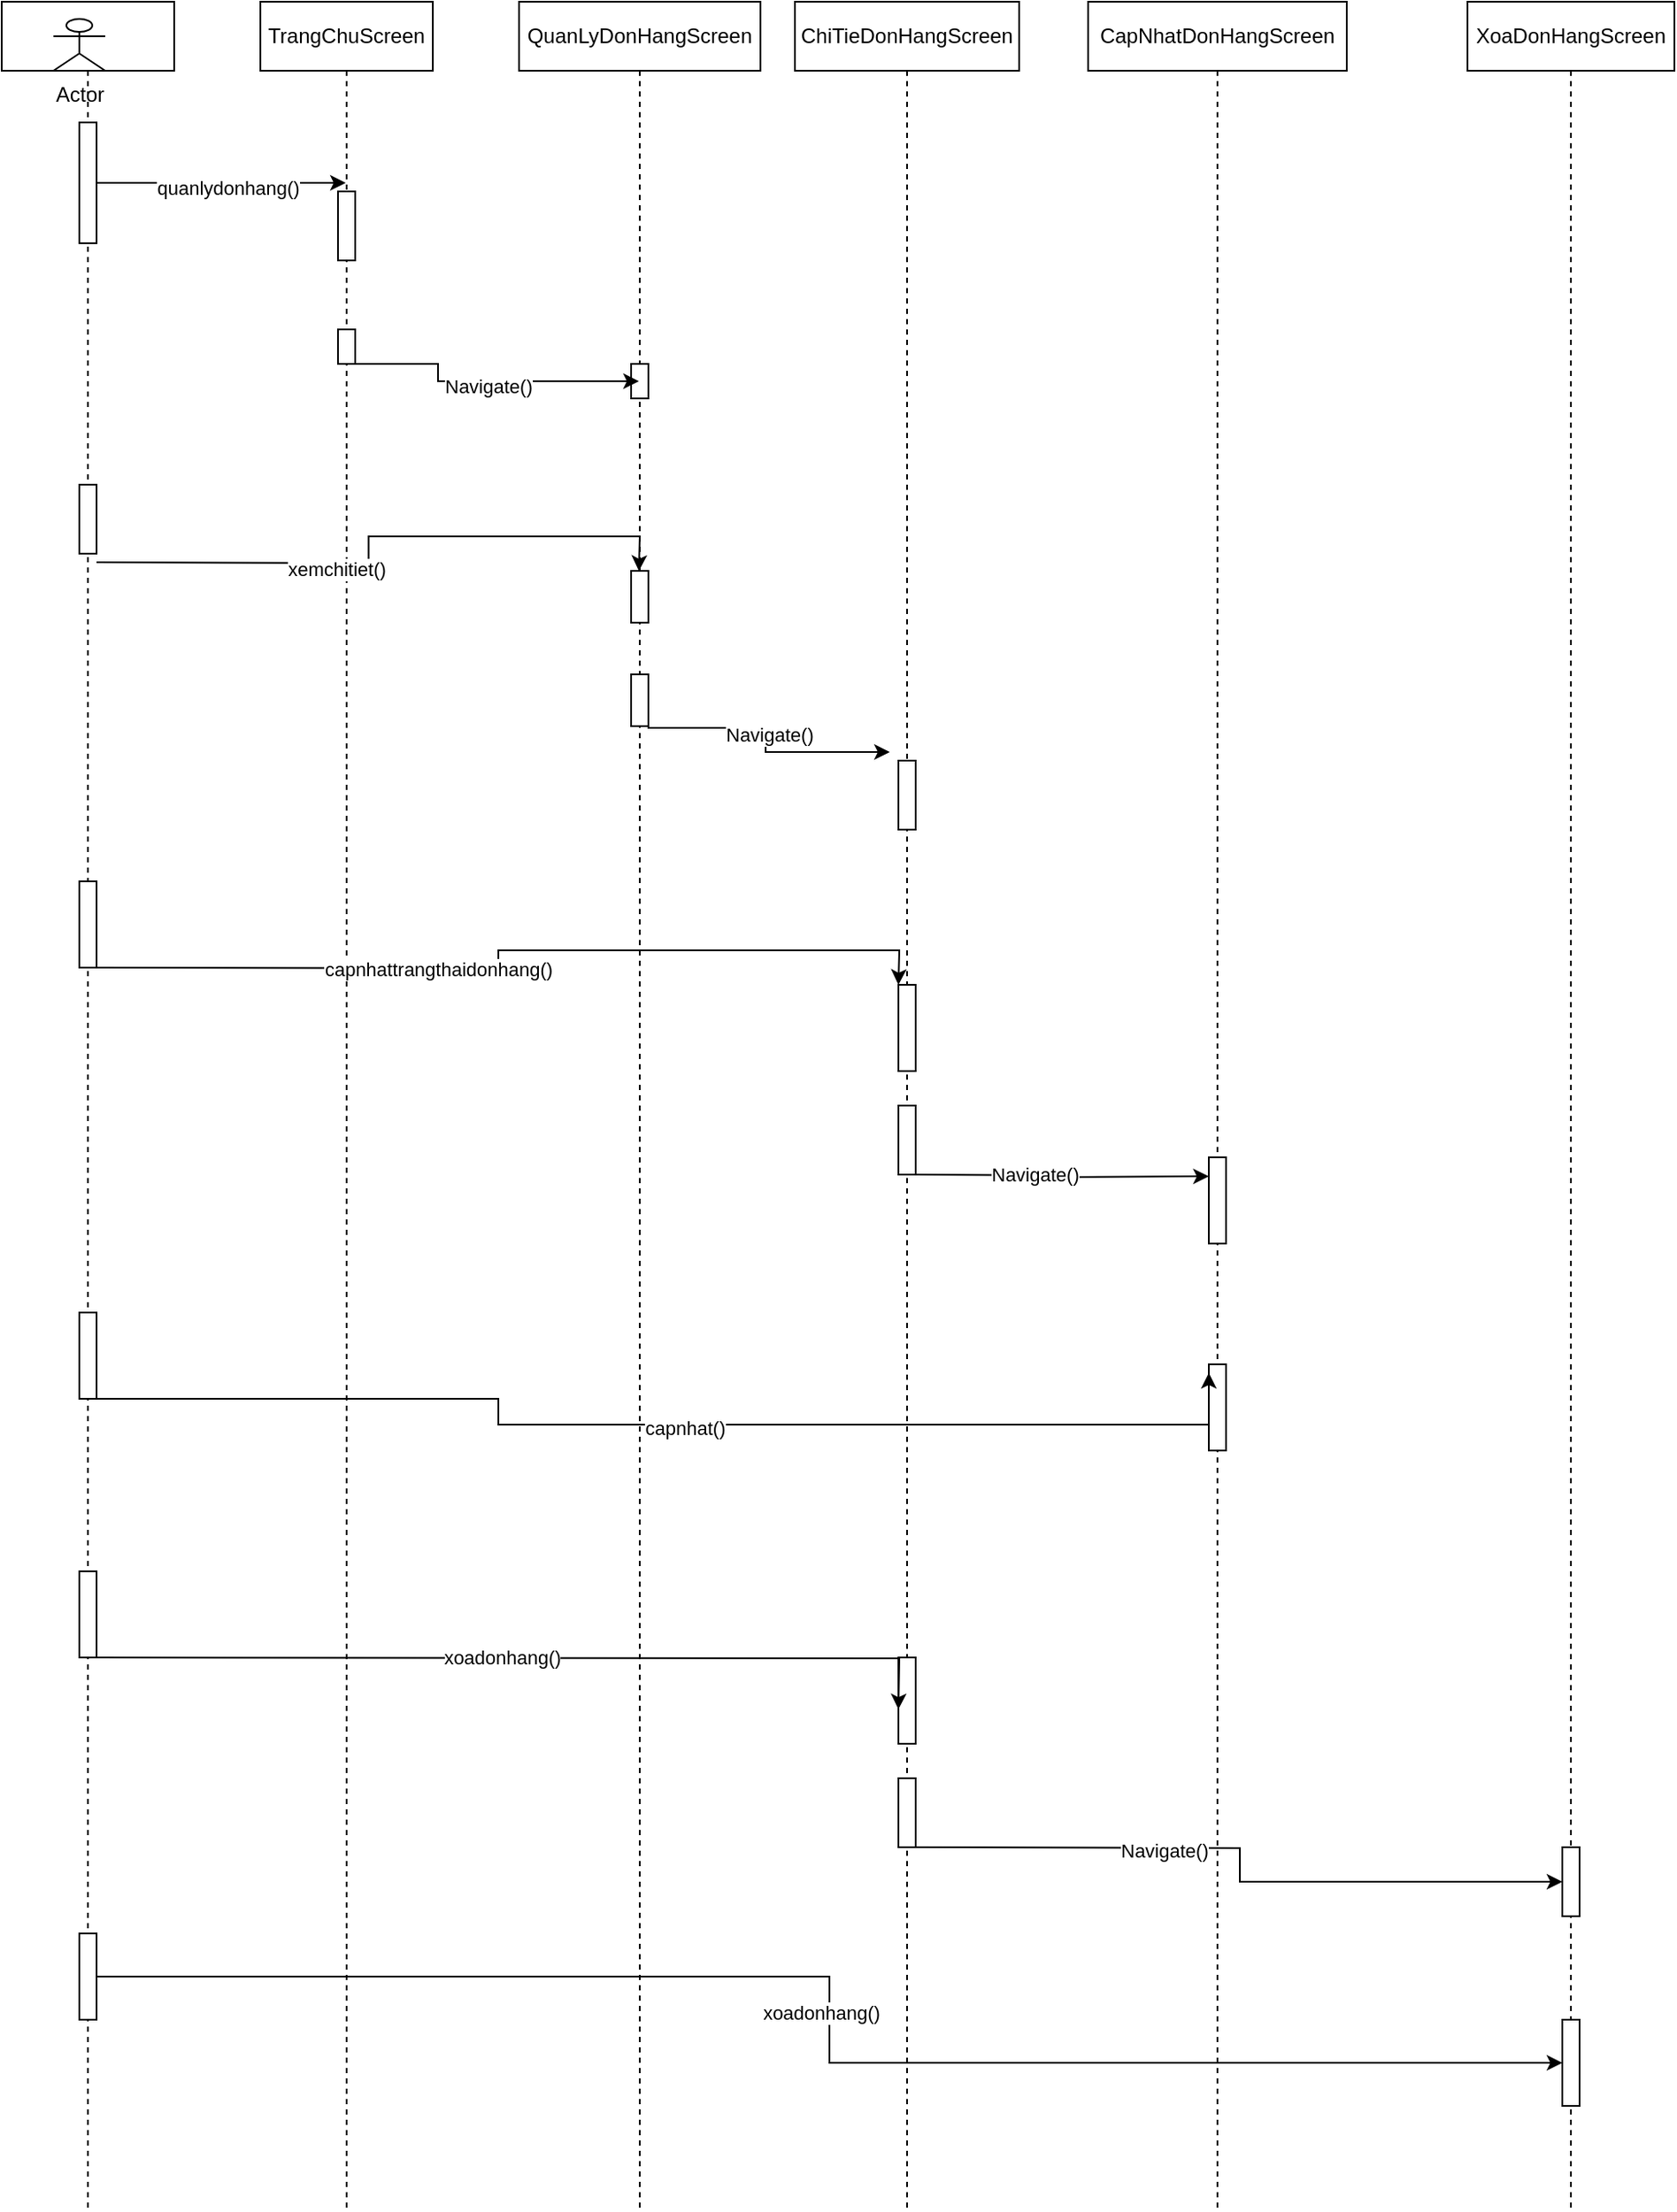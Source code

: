 <mxfile version="25.0.3">
  <diagram name="Page-1" id="2YBvvXClWsGukQMizWep">
    <mxGraphModel dx="1120" dy="426" grid="1" gridSize="10" guides="1" tooltips="1" connect="1" arrows="1" fold="1" page="1" pageScale="1" pageWidth="850" pageHeight="1100" math="0" shadow="0">
      <root>
        <mxCell id="0" />
        <mxCell id="1" parent="0" />
        <mxCell id="aM9ryv3xv72pqoxQDRHE-1" value="" style="shape=umlLifeline;perimeter=lifelinePerimeter;whiteSpace=wrap;html=1;container=0;dropTarget=0;collapsible=0;recursiveResize=0;outlineConnect=0;portConstraint=eastwest;newEdgeStyle={&quot;edgeStyle&quot;:&quot;elbowEdgeStyle&quot;,&quot;elbow&quot;:&quot;vertical&quot;,&quot;curved&quot;:0,&quot;rounded&quot;:0};" parent="1" vertex="1">
          <mxGeometry x="40" y="40" width="100" height="1280" as="geometry" />
        </mxCell>
        <mxCell id="aM9ryv3xv72pqoxQDRHE-2" value="" style="html=1;points=[];perimeter=orthogonalPerimeter;outlineConnect=0;targetShapes=umlLifeline;portConstraint=eastwest;newEdgeStyle={&quot;edgeStyle&quot;:&quot;elbowEdgeStyle&quot;,&quot;elbow&quot;:&quot;vertical&quot;,&quot;curved&quot;:0,&quot;rounded&quot;:0};" parent="aM9ryv3xv72pqoxQDRHE-1" vertex="1">
          <mxGeometry x="45" y="70" width="10" height="70" as="geometry" />
        </mxCell>
        <mxCell id="ZCribHgGNJ8FotjbGUYZ-23" value="" style="html=1;points=[[0,0,0,0,5],[0,1,0,0,-5],[1,0,0,0,5],[1,1,0,0,-5]];perimeter=orthogonalPerimeter;outlineConnect=0;targetShapes=umlLifeline;portConstraint=eastwest;newEdgeStyle={&quot;curved&quot;:0,&quot;rounded&quot;:0};" vertex="1" parent="aM9ryv3xv72pqoxQDRHE-1">
          <mxGeometry x="45" y="280" width="10" height="40" as="geometry" />
        </mxCell>
        <mxCell id="ZCribHgGNJ8FotjbGUYZ-20" value="" style="html=1;points=[[0,0,0,0,5],[0,1,0,0,-5],[1,0,0,0,5],[1,1,0,0,-5]];perimeter=orthogonalPerimeter;outlineConnect=0;targetShapes=umlLifeline;portConstraint=eastwest;newEdgeStyle={&quot;curved&quot;:0,&quot;rounded&quot;:0};" vertex="1" parent="aM9ryv3xv72pqoxQDRHE-1">
          <mxGeometry x="45" y="510" width="10" height="50" as="geometry" />
        </mxCell>
        <mxCell id="ZCribHgGNJ8FotjbGUYZ-37" value="" style="html=1;points=[[0,0,0,0,5],[0,1,0,0,-5],[1,0,0,0,5],[1,1,0,0,-5]];perimeter=orthogonalPerimeter;outlineConnect=0;targetShapes=umlLifeline;portConstraint=eastwest;newEdgeStyle={&quot;curved&quot;:0,&quot;rounded&quot;:0};" vertex="1" parent="aM9ryv3xv72pqoxQDRHE-1">
          <mxGeometry x="45" y="760" width="10" height="50" as="geometry" />
        </mxCell>
        <mxCell id="ZCribHgGNJ8FotjbGUYZ-43" value="" style="html=1;points=[[0,0,0,0,5],[0,1,0,0,-5],[1,0,0,0,5],[1,1,0,0,-5]];perimeter=orthogonalPerimeter;outlineConnect=0;targetShapes=umlLifeline;portConstraint=eastwest;newEdgeStyle={&quot;curved&quot;:0,&quot;rounded&quot;:0};" vertex="1" parent="aM9ryv3xv72pqoxQDRHE-1">
          <mxGeometry x="45" y="910" width="10" height="50" as="geometry" />
        </mxCell>
        <mxCell id="ZCribHgGNJ8FotjbGUYZ-51" value="" style="html=1;points=[[0,0,0,0,5],[0,1,0,0,-5],[1,0,0,0,5],[1,1,0,0,-5]];perimeter=orthogonalPerimeter;outlineConnect=0;targetShapes=umlLifeline;portConstraint=eastwest;newEdgeStyle={&quot;curved&quot;:0,&quot;rounded&quot;:0};" vertex="1" parent="aM9ryv3xv72pqoxQDRHE-1">
          <mxGeometry x="45" y="1120" width="10" height="50" as="geometry" />
        </mxCell>
        <mxCell id="aM9ryv3xv72pqoxQDRHE-5" value="TrangChuScreen" style="shape=umlLifeline;perimeter=lifelinePerimeter;whiteSpace=wrap;html=1;container=0;dropTarget=0;collapsible=0;recursiveResize=0;outlineConnect=0;portConstraint=eastwest;newEdgeStyle={&quot;edgeStyle&quot;:&quot;elbowEdgeStyle&quot;,&quot;elbow&quot;:&quot;vertical&quot;,&quot;curved&quot;:0,&quot;rounded&quot;:0};" parent="1" vertex="1">
          <mxGeometry x="190" y="40" width="100" height="1280" as="geometry" />
        </mxCell>
        <mxCell id="aM9ryv3xv72pqoxQDRHE-6" value="" style="html=1;points=[];perimeter=orthogonalPerimeter;outlineConnect=0;targetShapes=umlLifeline;portConstraint=eastwest;newEdgeStyle={&quot;edgeStyle&quot;:&quot;elbowEdgeStyle&quot;,&quot;elbow&quot;:&quot;vertical&quot;,&quot;curved&quot;:0,&quot;rounded&quot;:0};" parent="aM9ryv3xv72pqoxQDRHE-5" vertex="1">
          <mxGeometry x="45" y="110" width="10" height="40" as="geometry" />
        </mxCell>
        <mxCell id="ZCribHgGNJ8FotjbGUYZ-12" value="" style="html=1;points=[[0,0,0,0,5],[0,1,0,0,-5],[1,0,0,0,5],[1,1,0,0,-5]];perimeter=orthogonalPerimeter;outlineConnect=0;targetShapes=umlLifeline;portConstraint=eastwest;newEdgeStyle={&quot;curved&quot;:0,&quot;rounded&quot;:0};" vertex="1" parent="aM9ryv3xv72pqoxQDRHE-5">
          <mxGeometry x="45" y="190" width="10" height="20" as="geometry" />
        </mxCell>
        <mxCell id="ZCribHgGNJ8FotjbGUYZ-1" value="CapNhatDonHangScreen" style="shape=umlLifeline;perimeter=lifelinePerimeter;whiteSpace=wrap;html=1;container=0;dropTarget=0;collapsible=0;recursiveResize=0;outlineConnect=0;portConstraint=eastwest;newEdgeStyle={&quot;edgeStyle&quot;:&quot;elbowEdgeStyle&quot;,&quot;elbow&quot;:&quot;vertical&quot;,&quot;curved&quot;:0,&quot;rounded&quot;:0};" vertex="1" parent="1">
          <mxGeometry x="670" y="40" width="150" height="1280" as="geometry" />
        </mxCell>
        <mxCell id="ZCribHgGNJ8FotjbGUYZ-31" value="" style="html=1;points=[[0,0,0,0,5],[0,1,0,0,-5],[1,0,0,0,5],[1,1,0,0,-5]];perimeter=orthogonalPerimeter;outlineConnect=0;targetShapes=umlLifeline;portConstraint=eastwest;newEdgeStyle={&quot;curved&quot;:0,&quot;rounded&quot;:0};" vertex="1" parent="ZCribHgGNJ8FotjbGUYZ-1">
          <mxGeometry x="70" y="670" width="10" height="50" as="geometry" />
        </mxCell>
        <mxCell id="ZCribHgGNJ8FotjbGUYZ-38" value="" style="html=1;points=[[0,0,0,0,5],[0,1,0,0,-5],[1,0,0,0,5],[1,1,0,0,-5]];perimeter=orthogonalPerimeter;outlineConnect=0;targetShapes=umlLifeline;portConstraint=eastwest;newEdgeStyle={&quot;curved&quot;:0,&quot;rounded&quot;:0};" vertex="1" parent="ZCribHgGNJ8FotjbGUYZ-1">
          <mxGeometry x="70" y="790" width="10" height="50" as="geometry" />
        </mxCell>
        <mxCell id="ZCribHgGNJ8FotjbGUYZ-3" value="ChiTieDonHangScreen" style="shape=umlLifeline;perimeter=lifelinePerimeter;whiteSpace=wrap;html=1;container=0;dropTarget=0;collapsible=0;recursiveResize=0;outlineConnect=0;portConstraint=eastwest;newEdgeStyle={&quot;edgeStyle&quot;:&quot;elbowEdgeStyle&quot;,&quot;elbow&quot;:&quot;vertical&quot;,&quot;curved&quot;:0,&quot;rounded&quot;:0};" vertex="1" parent="1">
          <mxGeometry x="500" y="40" width="130" height="1280" as="geometry" />
        </mxCell>
        <mxCell id="ZCribHgGNJ8FotjbGUYZ-4" value="" style="html=1;points=[];perimeter=orthogonalPerimeter;outlineConnect=0;targetShapes=umlLifeline;portConstraint=eastwest;newEdgeStyle={&quot;edgeStyle&quot;:&quot;elbowEdgeStyle&quot;,&quot;elbow&quot;:&quot;vertical&quot;,&quot;curved&quot;:0,&quot;rounded&quot;:0};" vertex="1" parent="ZCribHgGNJ8FotjbGUYZ-3">
          <mxGeometry x="60" y="440" width="10" height="40" as="geometry" />
        </mxCell>
        <mxCell id="ZCribHgGNJ8FotjbGUYZ-27" value="" style="html=1;points=[[0,0,0,0,5],[0,1,0,0,-5],[1,0,0,0,5],[1,1,0,0,-5]];perimeter=orthogonalPerimeter;outlineConnect=0;targetShapes=umlLifeline;portConstraint=eastwest;newEdgeStyle={&quot;curved&quot;:0,&quot;rounded&quot;:0};" vertex="1" parent="ZCribHgGNJ8FotjbGUYZ-3">
          <mxGeometry x="60" y="570" width="10" height="50" as="geometry" />
        </mxCell>
        <mxCell id="ZCribHgGNJ8FotjbGUYZ-30" value="" style="html=1;points=[[0,0,0,0,5],[0,1,0,0,-5],[1,0,0,0,5],[1,1,0,0,-5]];perimeter=orthogonalPerimeter;outlineConnect=0;targetShapes=umlLifeline;portConstraint=eastwest;newEdgeStyle={&quot;curved&quot;:0,&quot;rounded&quot;:0};" vertex="1" parent="ZCribHgGNJ8FotjbGUYZ-3">
          <mxGeometry x="60" y="640" width="10" height="40" as="geometry" />
        </mxCell>
        <mxCell id="ZCribHgGNJ8FotjbGUYZ-44" value="" style="html=1;points=[[0,0,0,0,5],[0,1,0,0,-5],[1,0,0,0,5],[1,1,0,0,-5]];perimeter=orthogonalPerimeter;outlineConnect=0;targetShapes=umlLifeline;portConstraint=eastwest;newEdgeStyle={&quot;curved&quot;:0,&quot;rounded&quot;:0};" vertex="1" parent="ZCribHgGNJ8FotjbGUYZ-3">
          <mxGeometry x="60" y="960" width="10" height="50" as="geometry" />
        </mxCell>
        <mxCell id="ZCribHgGNJ8FotjbGUYZ-48" value="" style="html=1;points=[[0,0,0,0,5],[0,1,0,0,-5],[1,0,0,0,5],[1,1,0,0,-5]];perimeter=orthogonalPerimeter;outlineConnect=0;targetShapes=umlLifeline;portConstraint=eastwest;newEdgeStyle={&quot;curved&quot;:0,&quot;rounded&quot;:0};" vertex="1" parent="ZCribHgGNJ8FotjbGUYZ-3">
          <mxGeometry x="60" y="1030" width="10" height="40" as="geometry" />
        </mxCell>
        <mxCell id="ZCribHgGNJ8FotjbGUYZ-5" value="QuanLyDonHangScreen" style="shape=umlLifeline;perimeter=lifelinePerimeter;whiteSpace=wrap;html=1;container=0;dropTarget=0;collapsible=0;recursiveResize=0;outlineConnect=0;portConstraint=eastwest;newEdgeStyle={&quot;edgeStyle&quot;:&quot;elbowEdgeStyle&quot;,&quot;elbow&quot;:&quot;vertical&quot;,&quot;curved&quot;:0,&quot;rounded&quot;:0};" vertex="1" parent="1">
          <mxGeometry x="340" y="40" width="140" height="1280" as="geometry" />
        </mxCell>
        <mxCell id="ZCribHgGNJ8FotjbGUYZ-6" value="" style="html=1;points=[];perimeter=orthogonalPerimeter;outlineConnect=0;targetShapes=umlLifeline;portConstraint=eastwest;newEdgeStyle={&quot;edgeStyle&quot;:&quot;elbowEdgeStyle&quot;,&quot;elbow&quot;:&quot;vertical&quot;,&quot;curved&quot;:0,&quot;rounded&quot;:0};" vertex="1" parent="ZCribHgGNJ8FotjbGUYZ-5">
          <mxGeometry x="65" y="210" width="10" height="20" as="geometry" />
        </mxCell>
        <mxCell id="ZCribHgGNJ8FotjbGUYZ-15" value="" style="html=1;points=[[0,0,0,0,5],[0,1,0,0,-5],[1,0,0,0,5],[1,1,0,0,-5]];perimeter=orthogonalPerimeter;outlineConnect=0;targetShapes=umlLifeline;portConstraint=eastwest;newEdgeStyle={&quot;curved&quot;:0,&quot;rounded&quot;:0};" vertex="1" parent="ZCribHgGNJ8FotjbGUYZ-5">
          <mxGeometry x="65" y="390" width="10" height="30" as="geometry" />
        </mxCell>
        <mxCell id="ZCribHgGNJ8FotjbGUYZ-24" value="" style="html=1;points=[[0,0,0,0,5],[0,1,0,0,-5],[1,0,0,0,5],[1,1,0,0,-5]];perimeter=orthogonalPerimeter;outlineConnect=0;targetShapes=umlLifeline;portConstraint=eastwest;newEdgeStyle={&quot;curved&quot;:0,&quot;rounded&quot;:0};" vertex="1" parent="ZCribHgGNJ8FotjbGUYZ-5">
          <mxGeometry x="65" y="330" width="10" height="30" as="geometry" />
        </mxCell>
        <mxCell id="ZCribHgGNJ8FotjbGUYZ-7" value="Actor" style="shape=umlActor;verticalLabelPosition=bottom;verticalAlign=top;html=1;outlineConnect=0;" vertex="1" parent="1">
          <mxGeometry x="70" y="50" width="30" height="30" as="geometry" />
        </mxCell>
        <mxCell id="ZCribHgGNJ8FotjbGUYZ-8" value="XoaDonHangScreen" style="shape=umlLifeline;perimeter=lifelinePerimeter;whiteSpace=wrap;html=1;container=0;dropTarget=0;collapsible=0;recursiveResize=0;outlineConnect=0;portConstraint=eastwest;newEdgeStyle={&quot;edgeStyle&quot;:&quot;elbowEdgeStyle&quot;,&quot;elbow&quot;:&quot;vertical&quot;,&quot;curved&quot;:0,&quot;rounded&quot;:0};" vertex="1" parent="1">
          <mxGeometry x="890" y="40" width="120" height="1280" as="geometry" />
        </mxCell>
        <mxCell id="ZCribHgGNJ8FotjbGUYZ-9" value="" style="html=1;points=[];perimeter=orthogonalPerimeter;outlineConnect=0;targetShapes=umlLifeline;portConstraint=eastwest;newEdgeStyle={&quot;edgeStyle&quot;:&quot;elbowEdgeStyle&quot;,&quot;elbow&quot;:&quot;vertical&quot;,&quot;curved&quot;:0,&quot;rounded&quot;:0};" vertex="1" parent="ZCribHgGNJ8FotjbGUYZ-8">
          <mxGeometry x="55" y="1070" width="10" height="40" as="geometry" />
        </mxCell>
        <mxCell id="ZCribHgGNJ8FotjbGUYZ-52" value="" style="html=1;points=[[0,0,0,0,5],[0,1,0,0,-5],[1,0,0,0,5],[1,1,0,0,-5]];perimeter=orthogonalPerimeter;outlineConnect=0;targetShapes=umlLifeline;portConstraint=eastwest;newEdgeStyle={&quot;curved&quot;:0,&quot;rounded&quot;:0};" vertex="1" parent="ZCribHgGNJ8FotjbGUYZ-8">
          <mxGeometry x="55" y="1170" width="10" height="50" as="geometry" />
        </mxCell>
        <mxCell id="ZCribHgGNJ8FotjbGUYZ-10" style="edgeStyle=elbowEdgeStyle;rounded=0;orthogonalLoop=1;jettySize=auto;html=1;elbow=vertical;curved=0;" edge="1" parent="1" source="aM9ryv3xv72pqoxQDRHE-2" target="aM9ryv3xv72pqoxQDRHE-5">
          <mxGeometry relative="1" as="geometry" />
        </mxCell>
        <mxCell id="ZCribHgGNJ8FotjbGUYZ-11" value="quanlydonhang()" style="edgeLabel;html=1;align=center;verticalAlign=middle;resizable=0;points=[];" vertex="1" connectable="0" parent="ZCribHgGNJ8FotjbGUYZ-10">
          <mxGeometry x="0.052" y="-3" relative="1" as="geometry">
            <mxPoint as="offset" />
          </mxGeometry>
        </mxCell>
        <mxCell id="ZCribHgGNJ8FotjbGUYZ-13" style="edgeStyle=orthogonalEdgeStyle;rounded=0;orthogonalLoop=1;jettySize=auto;html=1;curved=0;" edge="1" parent="1" source="ZCribHgGNJ8FotjbGUYZ-12" target="ZCribHgGNJ8FotjbGUYZ-5">
          <mxGeometry relative="1" as="geometry">
            <Array as="points">
              <mxPoint x="293" y="250" />
              <mxPoint x="293" y="260" />
            </Array>
          </mxGeometry>
        </mxCell>
        <mxCell id="ZCribHgGNJ8FotjbGUYZ-14" value="Navigate()" style="edgeLabel;html=1;align=center;verticalAlign=middle;resizable=0;points=[];" vertex="1" connectable="0" parent="ZCribHgGNJ8FotjbGUYZ-13">
          <mxGeometry x="-0.003" y="-3" relative="1" as="geometry">
            <mxPoint as="offset" />
          </mxGeometry>
        </mxCell>
        <mxCell id="ZCribHgGNJ8FotjbGUYZ-18" style="edgeStyle=orthogonalEdgeStyle;rounded=0;orthogonalLoop=1;jettySize=auto;html=1;curved=0;" edge="1" parent="1">
          <mxGeometry relative="1" as="geometry">
            <mxPoint x="410" y="460" as="sourcePoint" />
            <mxPoint x="555" y="475" as="targetPoint" />
            <Array as="points">
              <mxPoint x="415" y="460" />
              <mxPoint x="415" y="461" />
              <mxPoint x="483" y="461" />
              <mxPoint x="483" y="475" />
            </Array>
          </mxGeometry>
        </mxCell>
        <mxCell id="ZCribHgGNJ8FotjbGUYZ-22" value="Navigate()" style="edgeLabel;html=1;align=center;verticalAlign=middle;resizable=0;points=[];" vertex="1" connectable="0" parent="ZCribHgGNJ8FotjbGUYZ-18">
          <mxGeometry x="-0.032" y="2" relative="1" as="geometry">
            <mxPoint as="offset" />
          </mxGeometry>
        </mxCell>
        <mxCell id="ZCribHgGNJ8FotjbGUYZ-25" style="edgeStyle=orthogonalEdgeStyle;rounded=0;orthogonalLoop=1;jettySize=auto;html=1;curved=0;" edge="1" parent="1">
          <mxGeometry relative="1" as="geometry">
            <mxPoint x="95" y="365" as="sourcePoint" />
            <mxPoint x="409.5" y="370" as="targetPoint" />
          </mxGeometry>
        </mxCell>
        <mxCell id="ZCribHgGNJ8FotjbGUYZ-26" value="xemchitiet()" style="edgeLabel;html=1;align=center;verticalAlign=middle;resizable=0;points=[];" vertex="1" connectable="0" parent="ZCribHgGNJ8FotjbGUYZ-25">
          <mxGeometry x="-0.208" y="-3" relative="1" as="geometry">
            <mxPoint as="offset" />
          </mxGeometry>
        </mxCell>
        <mxCell id="ZCribHgGNJ8FotjbGUYZ-28" style="edgeStyle=orthogonalEdgeStyle;rounded=0;orthogonalLoop=1;jettySize=auto;html=1;curved=0;" edge="1" parent="1">
          <mxGeometry relative="1" as="geometry">
            <mxPoint x="95" y="600" as="sourcePoint" />
            <mxPoint x="560" y="610" as="targetPoint" />
          </mxGeometry>
        </mxCell>
        <mxCell id="ZCribHgGNJ8FotjbGUYZ-29" value="capnhattrangthaidonhang()" style="edgeLabel;html=1;align=center;verticalAlign=middle;resizable=0;points=[];" vertex="1" connectable="0" parent="ZCribHgGNJ8FotjbGUYZ-28">
          <mxGeometry x="-0.202" relative="1" as="geometry">
            <mxPoint as="offset" />
          </mxGeometry>
        </mxCell>
        <mxCell id="ZCribHgGNJ8FotjbGUYZ-35" style="edgeStyle=orthogonalEdgeStyle;rounded=0;orthogonalLoop=1;jettySize=auto;html=1;curved=0;" edge="1" parent="1">
          <mxGeometry relative="1" as="geometry">
            <mxPoint x="570" y="720" as="sourcePoint" />
            <mxPoint x="740" y="721" as="targetPoint" />
          </mxGeometry>
        </mxCell>
        <mxCell id="ZCribHgGNJ8FotjbGUYZ-36" value="Navigate()" style="edgeLabel;html=1;align=center;verticalAlign=middle;resizable=0;points=[];" vertex="1" connectable="0" parent="ZCribHgGNJ8FotjbGUYZ-35">
          <mxGeometry x="-0.193" y="1" relative="1" as="geometry">
            <mxPoint as="offset" />
          </mxGeometry>
        </mxCell>
        <mxCell id="ZCribHgGNJ8FotjbGUYZ-39" style="edgeStyle=orthogonalEdgeStyle;rounded=0;orthogonalLoop=1;jettySize=auto;html=1;curved=0;entryX=0;entryY=0;entryDx=0;entryDy=5;entryPerimeter=0;" edge="1" parent="1" source="ZCribHgGNJ8FotjbGUYZ-37" target="ZCribHgGNJ8FotjbGUYZ-38">
          <mxGeometry relative="1" as="geometry">
            <Array as="points">
              <mxPoint x="328" y="850" />
              <mxPoint x="328" y="865" />
            </Array>
          </mxGeometry>
        </mxCell>
        <mxCell id="ZCribHgGNJ8FotjbGUYZ-42" value="capnhat()" style="edgeLabel;html=1;align=center;verticalAlign=middle;resizable=0;points=[];" vertex="1" connectable="0" parent="ZCribHgGNJ8FotjbGUYZ-39">
          <mxGeometry x="0.033" y="-2" relative="1" as="geometry">
            <mxPoint x="-1" as="offset" />
          </mxGeometry>
        </mxCell>
        <mxCell id="ZCribHgGNJ8FotjbGUYZ-45" style="edgeStyle=orthogonalEdgeStyle;rounded=0;orthogonalLoop=1;jettySize=auto;html=1;curved=0;entryX=0;entryY=0;entryDx=0;entryDy=5;entryPerimeter=0;" edge="1" parent="1">
          <mxGeometry relative="1" as="geometry">
            <mxPoint x="95" y="1000" as="sourcePoint" />
            <mxPoint x="560" y="1030" as="targetPoint" />
          </mxGeometry>
        </mxCell>
        <mxCell id="ZCribHgGNJ8FotjbGUYZ-47" value="xoadonhang()" style="edgeLabel;html=1;align=center;verticalAlign=middle;resizable=0;points=[];" vertex="1" connectable="0" parent="ZCribHgGNJ8FotjbGUYZ-45">
          <mxGeometry x="-0.051" y="1" relative="1" as="geometry">
            <mxPoint as="offset" />
          </mxGeometry>
        </mxCell>
        <mxCell id="ZCribHgGNJ8FotjbGUYZ-49" style="edgeStyle=orthogonalEdgeStyle;rounded=0;orthogonalLoop=1;jettySize=auto;html=1;curved=0;" edge="1" parent="1" target="ZCribHgGNJ8FotjbGUYZ-9">
          <mxGeometry relative="1" as="geometry">
            <mxPoint x="570" y="1110" as="sourcePoint" />
            <mxPoint x="935" y="1150" as="targetPoint" />
          </mxGeometry>
        </mxCell>
        <mxCell id="ZCribHgGNJ8FotjbGUYZ-50" value="Navigate()" style="edgeLabel;html=1;align=center;verticalAlign=middle;resizable=0;points=[];" vertex="1" connectable="0" parent="ZCribHgGNJ8FotjbGUYZ-49">
          <mxGeometry x="-0.269" y="-1" relative="1" as="geometry">
            <mxPoint as="offset" />
          </mxGeometry>
        </mxCell>
        <mxCell id="ZCribHgGNJ8FotjbGUYZ-53" style="edgeStyle=orthogonalEdgeStyle;rounded=0;orthogonalLoop=1;jettySize=auto;html=1;curved=0;" edge="1" parent="1" source="ZCribHgGNJ8FotjbGUYZ-51" target="ZCribHgGNJ8FotjbGUYZ-52">
          <mxGeometry relative="1" as="geometry" />
        </mxCell>
        <mxCell id="ZCribHgGNJ8FotjbGUYZ-54" value="xoadonhang()" style="edgeLabel;html=1;align=center;verticalAlign=middle;resizable=0;points=[];" vertex="1" connectable="0" parent="ZCribHgGNJ8FotjbGUYZ-53">
          <mxGeometry x="-0.009" y="-5" relative="1" as="geometry">
            <mxPoint as="offset" />
          </mxGeometry>
        </mxCell>
      </root>
    </mxGraphModel>
  </diagram>
</mxfile>
